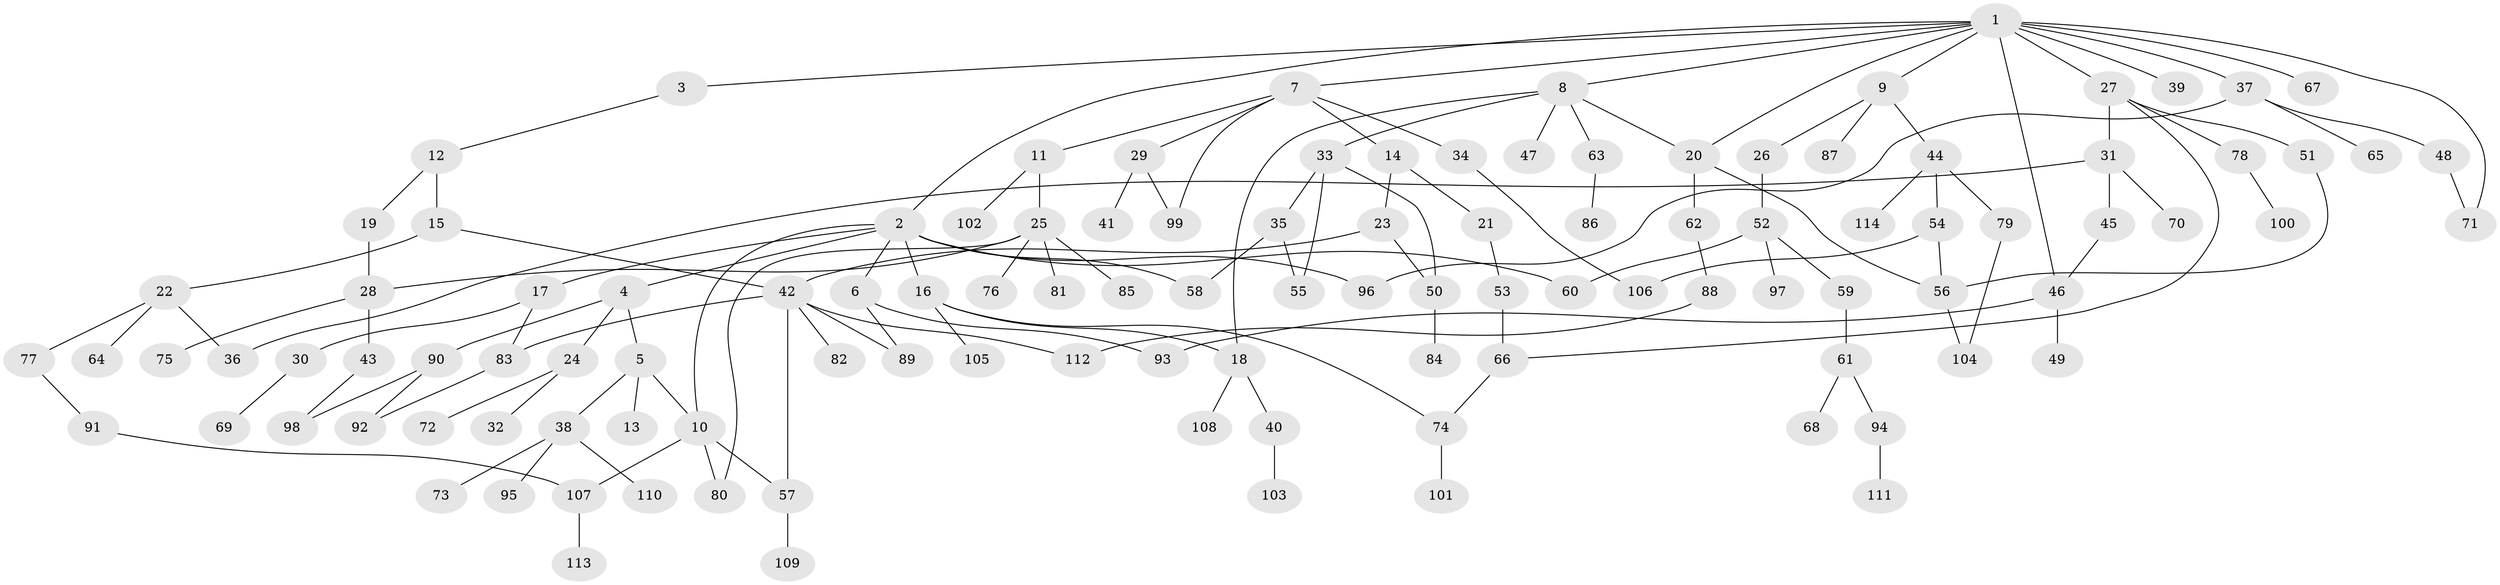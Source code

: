 // coarse degree distribution, {13: 0.012987012987012988, 10: 0.012987012987012988, 3: 0.16883116883116883, 5: 0.05194805194805195, 7: 0.012987012987012988, 8: 0.025974025974025976, 6: 0.012987012987012988, 4: 0.1038961038961039, 2: 0.24675324675324675, 1: 0.35064935064935066}
// Generated by graph-tools (version 1.1) at 2025/51/02/27/25 19:51:37]
// undirected, 114 vertices, 142 edges
graph export_dot {
graph [start="1"]
  node [color=gray90,style=filled];
  1;
  2;
  3;
  4;
  5;
  6;
  7;
  8;
  9;
  10;
  11;
  12;
  13;
  14;
  15;
  16;
  17;
  18;
  19;
  20;
  21;
  22;
  23;
  24;
  25;
  26;
  27;
  28;
  29;
  30;
  31;
  32;
  33;
  34;
  35;
  36;
  37;
  38;
  39;
  40;
  41;
  42;
  43;
  44;
  45;
  46;
  47;
  48;
  49;
  50;
  51;
  52;
  53;
  54;
  55;
  56;
  57;
  58;
  59;
  60;
  61;
  62;
  63;
  64;
  65;
  66;
  67;
  68;
  69;
  70;
  71;
  72;
  73;
  74;
  75;
  76;
  77;
  78;
  79;
  80;
  81;
  82;
  83;
  84;
  85;
  86;
  87;
  88;
  89;
  90;
  91;
  92;
  93;
  94;
  95;
  96;
  97;
  98;
  99;
  100;
  101;
  102;
  103;
  104;
  105;
  106;
  107;
  108;
  109;
  110;
  111;
  112;
  113;
  114;
  1 -- 2;
  1 -- 3;
  1 -- 7;
  1 -- 8;
  1 -- 9;
  1 -- 20;
  1 -- 27;
  1 -- 37;
  1 -- 39;
  1 -- 67;
  1 -- 71;
  1 -- 46;
  2 -- 4;
  2 -- 6;
  2 -- 16;
  2 -- 17;
  2 -- 60;
  2 -- 58;
  2 -- 96;
  2 -- 10;
  3 -- 12;
  4 -- 5;
  4 -- 24;
  4 -- 90;
  5 -- 10;
  5 -- 13;
  5 -- 38;
  6 -- 89;
  6 -- 93;
  7 -- 11;
  7 -- 14;
  7 -- 29;
  7 -- 34;
  7 -- 99;
  8 -- 33;
  8 -- 47;
  8 -- 63;
  8 -- 18;
  8 -- 20;
  9 -- 26;
  9 -- 44;
  9 -- 87;
  10 -- 80;
  10 -- 57;
  10 -- 107;
  11 -- 25;
  11 -- 102;
  12 -- 15;
  12 -- 19;
  14 -- 21;
  14 -- 23;
  15 -- 22;
  15 -- 42;
  16 -- 18;
  16 -- 105;
  16 -- 74;
  17 -- 30;
  17 -- 83;
  18 -- 40;
  18 -- 108;
  19 -- 28;
  20 -- 56;
  20 -- 62;
  21 -- 53;
  22 -- 64;
  22 -- 77;
  22 -- 36;
  23 -- 50;
  23 -- 42;
  24 -- 32;
  24 -- 72;
  25 -- 28;
  25 -- 76;
  25 -- 81;
  25 -- 85;
  25 -- 80;
  26 -- 52;
  27 -- 31;
  27 -- 51;
  27 -- 66;
  27 -- 78;
  28 -- 43;
  28 -- 75;
  29 -- 41;
  29 -- 99;
  30 -- 69;
  31 -- 36;
  31 -- 45;
  31 -- 70;
  33 -- 35;
  33 -- 55;
  33 -- 50;
  34 -- 106;
  35 -- 58;
  35 -- 55;
  37 -- 48;
  37 -- 65;
  37 -- 96;
  38 -- 73;
  38 -- 95;
  38 -- 110;
  40 -- 103;
  42 -- 57;
  42 -- 82;
  42 -- 89;
  42 -- 112;
  42 -- 83;
  43 -- 98;
  44 -- 54;
  44 -- 79;
  44 -- 114;
  45 -- 46;
  46 -- 49;
  46 -- 93;
  48 -- 71;
  50 -- 84;
  51 -- 56;
  52 -- 59;
  52 -- 97;
  52 -- 60;
  53 -- 66;
  54 -- 106;
  54 -- 56;
  56 -- 104;
  57 -- 109;
  59 -- 61;
  61 -- 68;
  61 -- 94;
  62 -- 88;
  63 -- 86;
  66 -- 74;
  74 -- 101;
  77 -- 91;
  78 -- 100;
  79 -- 104;
  83 -- 92;
  88 -- 112;
  90 -- 98;
  90 -- 92;
  91 -- 107;
  94 -- 111;
  107 -- 113;
}
